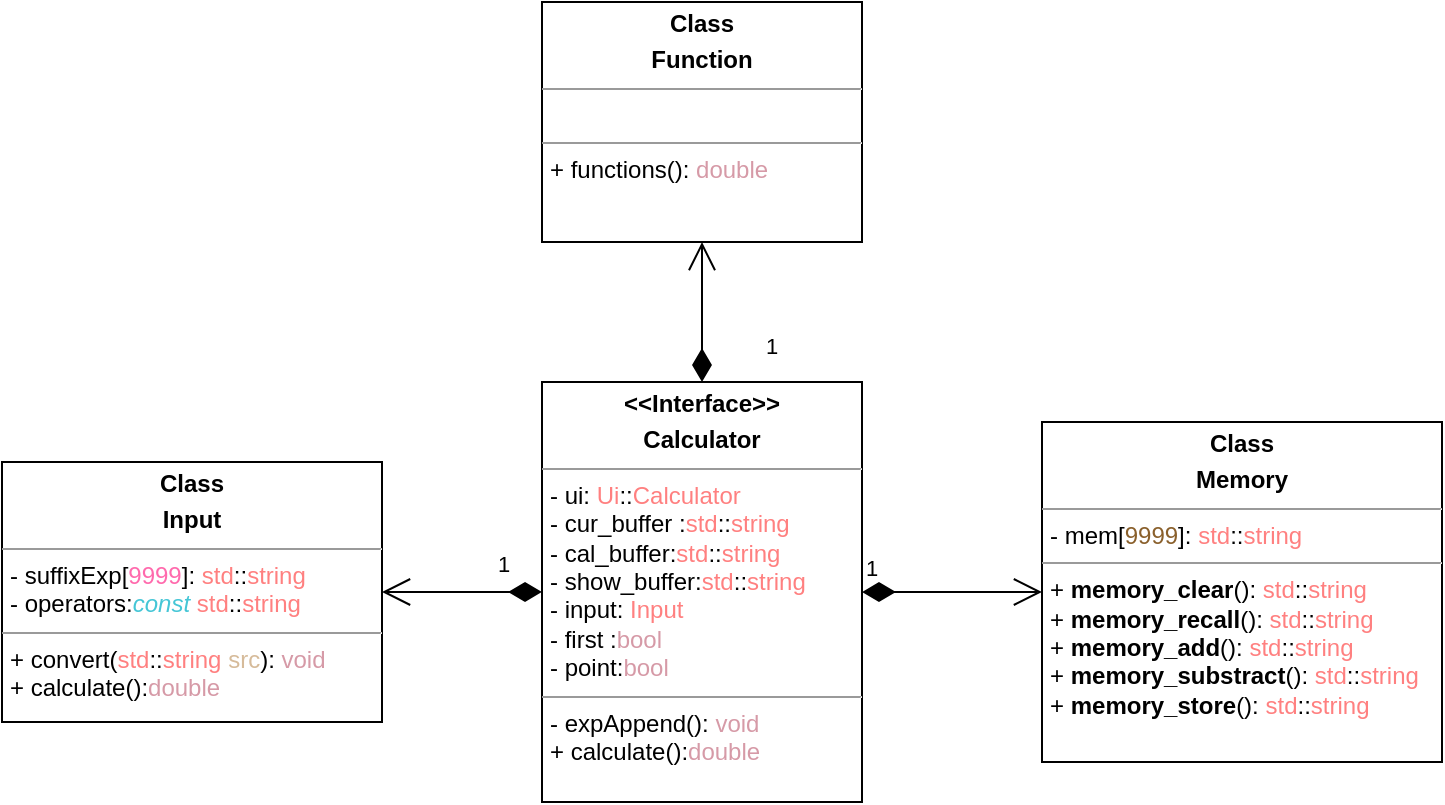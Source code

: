 <mxfile version="19.0.0" type="github">
  <diagram name="Page-1" id="c4acf3e9-155e-7222-9cf6-157b1a14988f">
    <mxGraphModel dx="687" dy="425" grid="1" gridSize="10" guides="1" tooltips="1" connect="1" arrows="1" fold="1" page="1" pageScale="1" pageWidth="850" pageHeight="1100" background="none" math="0" shadow="0">
      <root>
        <mxCell id="0" />
        <mxCell id="1" parent="0" />
        <mxCell id="6x6uG-pEpi2jYfn__AWn-2" value="&lt;p style=&quot;margin:0px;margin-top:4px;text-align:center;&quot;&gt;&lt;b&gt;&amp;lt;&amp;lt;Interface&amp;gt;&amp;gt;&lt;/b&gt;&lt;/p&gt;&lt;p style=&quot;margin:0px;margin-top:4px;text-align:center;&quot;&gt;&lt;b&gt;Calculator&lt;/b&gt;&lt;/p&gt;&lt;hr size=&quot;1&quot;&gt;&lt;p style=&quot;margin:0px;margin-left:4px;&quot;&gt;- ui:&amp;nbsp;&lt;span style=&quot;background-color: initial; color: rgb(255, 128, 128);&quot;&gt;Ui&lt;/span&gt;&lt;span style=&quot;background-color: initial;&quot;&gt;::&lt;/span&gt;&lt;span style=&quot;background-color: initial; color: rgb(255, 128, 128);&quot;&gt;Calculator&lt;/span&gt;&lt;/p&gt;&lt;p style=&quot;margin:0px;margin-left:4px;&quot;&gt;&lt;span style=&quot;background-color: initial;&quot;&gt;-&amp;nbsp;&lt;/span&gt;&lt;span style=&quot;background-color: initial;&quot;&gt;cur_buffer :&lt;/span&gt;&lt;span style=&quot;background-color: initial; color: rgb(255, 128, 128);&quot;&gt;std&lt;/span&gt;&lt;span style=&quot;background-color: initial;&quot;&gt;::&lt;/span&gt;&lt;span style=&quot;background-color: initial; color: rgb(255, 128, 128);&quot;&gt;string&lt;/span&gt;&lt;/p&gt;&lt;p style=&quot;margin:0px;margin-left:4px;&quot;&gt;&lt;span style=&quot;background-color: initial;&quot;&gt;-&amp;nbsp;&lt;/span&gt;&lt;span style=&quot;background-color: initial;&quot;&gt;cal_buffer&lt;/span&gt;&lt;span style=&quot;background-color: initial;&quot;&gt;:&lt;/span&gt;&lt;span style=&quot;background-color: initial; color: rgb(255, 128, 128);&quot;&gt;std&lt;/span&gt;&lt;span style=&quot;background-color: initial;&quot;&gt;::&lt;/span&gt;&lt;span style=&quot;background-color: initial; color: rgb(255, 128, 128);&quot;&gt;string&lt;/span&gt;&lt;/p&gt;&lt;p style=&quot;margin:0px;margin-left:4px;&quot;&gt;&lt;span style=&quot;background-color: initial;&quot;&gt;-&amp;nbsp;&lt;/span&gt;&lt;span style=&quot;background-color: initial;&quot;&gt;show_buffer&lt;/span&gt;&lt;span style=&quot;background-color: initial;&quot;&gt;:&lt;/span&gt;&lt;span style=&quot;background-color: initial; color: rgb(255, 128, 128);&quot;&gt;std&lt;/span&gt;&lt;span style=&quot;background-color: initial;&quot;&gt;::&lt;/span&gt;&lt;span style=&quot;background-color: initial; color: rgb(255, 128, 128);&quot;&gt;string&lt;/span&gt;&lt;/p&gt;&lt;p style=&quot;margin:0px;margin-left:4px;&quot;&gt;&lt;span style=&quot;background-color: initial;&quot;&gt;- input:&amp;nbsp;&lt;/span&gt;&lt;span style=&quot;color: rgb(255, 128, 128); background-color: initial;&quot;&gt;Input&lt;/span&gt;&lt;/p&gt;&lt;p style=&quot;margin:0px;margin-left:4px;&quot;&gt;- first :&lt;span style=&quot;color: rgb(214, 154, 167); background-color: initial;&quot;&gt;bool&lt;/span&gt;&lt;/p&gt;&lt;p style=&quot;margin:0px;margin-left:4px;&quot;&gt;&lt;span style=&quot;background-color: initial;&quot;&gt;- point:&lt;/span&gt;&lt;span style=&quot;color: rgb(214, 154, 167); background-color: initial;&quot;&gt;bool&lt;/span&gt;&lt;/p&gt;&lt;hr size=&quot;1&quot;&gt;&lt;p style=&quot;margin:0px;margin-left:4px;&quot;&gt;- expAppend():&amp;nbsp;&lt;span style=&quot;color: rgb(214, 154, 167); background-color: initial;&quot;&gt;void&lt;/span&gt;&lt;/p&gt;&lt;p style=&quot;margin:0px;margin-left:4px;&quot;&gt;+ calculate():&lt;span style=&quot;color: rgb(214, 154, 167); background-color: initial;&quot;&gt;double&lt;/span&gt;&lt;/p&gt;" style="verticalAlign=top;align=left;overflow=fill;fontSize=12;fontFamily=Helvetica;html=1;strokeColor=default;fillColor=default;" vertex="1" parent="1">
          <mxGeometry x="290" y="210" width="160" height="210" as="geometry" />
        </mxCell>
        <mxCell id="6x6uG-pEpi2jYfn__AWn-4" value="&lt;p style=&quot;margin:0px;margin-top:4px;text-align:center;&quot;&gt;&lt;b&gt;Class&lt;/b&gt;&lt;/p&gt;&lt;p style=&quot;margin:0px;margin-top:4px;text-align:center;&quot;&gt;&lt;b&gt;Input&lt;/b&gt;&lt;/p&gt;&lt;hr size=&quot;1&quot;&gt;&lt;p style=&quot;margin:0px;margin-left:4px;&quot;&gt;-&amp;nbsp;&lt;span style=&quot;background-color: initial;&quot;&gt;suffixExp[&lt;font color=&quot;#ff6aad&quot;&gt;9999&lt;/font&gt;&lt;/span&gt;&lt;span style=&quot;background-color: initial;&quot;&gt;]&lt;/span&gt;&lt;span style=&quot;background-color: initial;&quot;&gt;:&amp;nbsp;&lt;/span&gt;&lt;span style=&quot;background-color: initial; color: rgb(255, 128, 128);&quot;&gt;std&lt;/span&gt;&lt;span style=&quot;background-color: initial;&quot;&gt;::&lt;/span&gt;&lt;span style=&quot;background-color: initial; color: rgb(255, 128, 128);&quot;&gt;string&lt;/span&gt;&lt;/p&gt;&lt;p style=&quot;margin:0px;margin-left:4px;&quot;&gt;&lt;span style=&quot;background-color: initial;&quot;&gt;- operators:&lt;/span&gt;&lt;span style=&quot;background-color: initial; font-style: italic; color: rgb(69, 198, 214);&quot;&gt;const&lt;/span&gt;&lt;span style=&quot;background-color: initial; color: rgb(190, 192, 194);&quot;&gt; &lt;/span&gt;&lt;span style=&quot;background-color: initial; color: rgb(255, 128, 128);&quot;&gt;std&lt;/span&gt;&lt;span style=&quot;background-color: initial;&quot;&gt;::&lt;/span&gt;&lt;span style=&quot;background-color: initial; color: rgb(255, 128, 128);&quot;&gt;string&lt;/span&gt;&lt;/p&gt;&lt;hr size=&quot;1&quot;&gt;&lt;p style=&quot;margin:0px;margin-left:4px;&quot;&gt;+ convert(&lt;span style=&quot;background-color: initial; color: rgb(255, 128, 128);&quot;&gt;std&lt;/span&gt;&lt;span style=&quot;background-color: initial;&quot;&gt;::&lt;/span&gt;&lt;span style=&quot;background-color: initial; color: rgb(255, 128, 128);&quot;&gt;string&lt;/span&gt;&lt;span style=&quot;background-color: initial; color: rgb(190, 192, 194);&quot;&gt; &lt;/span&gt;&lt;span style=&quot;background-color: initial; color: rgb(214, 187, 154);&quot;&gt;src&lt;/span&gt;&lt;span style=&quot;background-color: initial;&quot;&gt;):&amp;nbsp;&lt;/span&gt;&lt;span style=&quot;color: rgb(214, 154, 167); background-color: initial;&quot;&gt;void&lt;/span&gt;&lt;/p&gt;&lt;p style=&quot;margin:0px;margin-left:4px;&quot;&gt;+ calculate():&lt;span style=&quot;color: rgb(214, 154, 167); background-color: initial;&quot;&gt;double&lt;/span&gt;&lt;/p&gt;&lt;p style=&quot;margin:0px;margin-left:4px;&quot;&gt;&lt;span style=&quot;color: rgb(214, 154, 167); background-color: initial;&quot;&gt;&lt;br&gt;&lt;/span&gt;&lt;/p&gt;" style="verticalAlign=top;align=left;overflow=fill;fontSize=12;fontFamily=Helvetica;html=1;fontColor=#000000;strokeColor=default;fillColor=default;" vertex="1" parent="1">
          <mxGeometry x="20" y="250" width="190" height="130" as="geometry" />
        </mxCell>
        <mxCell id="6x6uG-pEpi2jYfn__AWn-6" value="&lt;p style=&quot;margin:0px;margin-top:4px;text-align:center;&quot;&gt;&lt;b&gt;Class&lt;/b&gt;&lt;/p&gt;&lt;p style=&quot;margin:0px;margin-top:4px;text-align:center;&quot;&gt;&lt;b&gt;Function&lt;/b&gt;&lt;/p&gt;&lt;hr size=&quot;1&quot;&gt;&lt;p style=&quot;margin:0px;margin-left:4px;&quot;&gt;&lt;br&gt;&lt;/p&gt;&lt;hr size=&quot;1&quot;&gt;&lt;p style=&quot;margin:0px;margin-left:4px;&quot;&gt;+ functions():&amp;nbsp;&lt;span style=&quot;color: rgb(214, 154, 167); background-color: initial;&quot;&gt;double&lt;/span&gt;&lt;/p&gt;" style="verticalAlign=top;align=left;overflow=fill;fontSize=12;fontFamily=Helvetica;html=1;fontColor=#000000;strokeColor=default;fillColor=default;" vertex="1" parent="1">
          <mxGeometry x="290" y="20" width="160" height="120" as="geometry" />
        </mxCell>
        <mxCell id="6x6uG-pEpi2jYfn__AWn-8" value="1" style="endArrow=open;html=1;endSize=12;startArrow=diamondThin;startSize=14;startFill=1;edgeStyle=orthogonalEdgeStyle;align=left;verticalAlign=bottom;rounded=0;fontColor=#000000;" edge="1" parent="1" source="6x6uG-pEpi2jYfn__AWn-2">
          <mxGeometry x="-0.4" y="-5" relative="1" as="geometry">
            <mxPoint x="130" y="315" as="sourcePoint" />
            <mxPoint x="210" y="315" as="targetPoint" />
            <mxPoint as="offset" />
          </mxGeometry>
        </mxCell>
        <mxCell id="6x6uG-pEpi2jYfn__AWn-9" value="1" style="endArrow=open;html=1;endSize=12;startArrow=diamondThin;startSize=14;startFill=1;edgeStyle=orthogonalEdgeStyle;align=left;verticalAlign=bottom;rounded=0;fontColor=#000000;entryX=0.5;entryY=1;entryDx=0;entryDy=0;" edge="1" parent="1" source="6x6uG-pEpi2jYfn__AWn-2" target="6x6uG-pEpi2jYfn__AWn-6">
          <mxGeometry x="-0.75" y="-30" relative="1" as="geometry">
            <mxPoint x="370" y="50" as="sourcePoint" />
            <mxPoint x="370" y="180" as="targetPoint" />
            <mxPoint as="offset" />
          </mxGeometry>
        </mxCell>
        <mxCell id="6x6uG-pEpi2jYfn__AWn-10" value="&lt;p style=&quot;margin:0px;margin-top:4px;text-align:center;&quot;&gt;&lt;b&gt;Class&lt;/b&gt;&lt;/p&gt;&lt;p style=&quot;margin:0px;margin-top:4px;text-align:center;&quot;&gt;&lt;b&gt;Memory&lt;/b&gt;&lt;/p&gt;&lt;hr size=&quot;1&quot;&gt;&lt;p style=&quot;margin:0px;margin-left:4px;&quot;&gt;-&amp;nbsp;&lt;span style=&quot;background-color: initial;&quot;&gt;mem[&lt;/span&gt;&lt;span style=&quot;color: rgb(138, 96, 44); background-color: initial;&quot;&gt;9999&lt;/span&gt;&lt;span style=&quot;background-color: initial;&quot;&gt;]&lt;/span&gt;&lt;span style=&quot;background-color: initial;&quot;&gt;:&amp;nbsp;&lt;/span&gt;&lt;span style=&quot;background-color: initial; color: rgb(255, 128, 128);&quot;&gt;std&lt;/span&gt;&lt;span style=&quot;background-color: initial;&quot;&gt;::&lt;/span&gt;&lt;span style=&quot;background-color: initial; color: rgb(255, 128, 128);&quot;&gt;string&lt;/span&gt;&lt;/p&gt;&lt;hr size=&quot;1&quot;&gt;&lt;p style=&quot;margin:0px;margin-left:4px;&quot;&gt;+&amp;nbsp;&lt;span style=&quot;font-weight: 600; background-color: initial;&quot;&gt;memory_clear&lt;/span&gt;&lt;span style=&quot;background-color: initial;&quot;&gt;():&amp;nbsp;&lt;/span&gt;&lt;span style=&quot;background-color: initial; color: rgb(255, 128, 128);&quot;&gt;std&lt;/span&gt;&lt;span style=&quot;background-color: initial;&quot;&gt;::&lt;/span&gt;&lt;span style=&quot;background-color: initial; color: rgb(255, 128, 128);&quot;&gt;string&lt;/span&gt;&lt;/p&gt;&lt;p style=&quot;margin:0px;margin-left:4px;&quot;&gt;+&amp;nbsp;&lt;span style=&quot;font-weight: 600; background-color: initial;&quot;&gt;memory_recall&lt;/span&gt;&lt;span style=&quot;background-color: initial;&quot;&gt;():&amp;nbsp;&lt;/span&gt;&lt;span style=&quot;background-color: initial; color: rgb(255, 128, 128);&quot;&gt;std&lt;/span&gt;&lt;span style=&quot;background-color: initial;&quot;&gt;::&lt;/span&gt;&lt;span style=&quot;background-color: initial; color: rgb(255, 128, 128);&quot;&gt;string&lt;/span&gt;&lt;/p&gt;&lt;p style=&quot;margin:0px;margin-left:4px;&quot;&gt;+&amp;nbsp;&lt;span style=&quot;font-weight: 600; background-color: initial;&quot;&gt;memory_add&lt;/span&gt;&lt;span style=&quot;background-color: initial;&quot;&gt;():&amp;nbsp;&lt;/span&gt;&lt;span style=&quot;background-color: initial; color: rgb(255, 128, 128);&quot;&gt;std&lt;/span&gt;&lt;span style=&quot;background-color: initial;&quot;&gt;::&lt;/span&gt;&lt;span style=&quot;background-color: initial; color: rgb(255, 128, 128);&quot;&gt;string&lt;/span&gt;&lt;/p&gt;&lt;p style=&quot;margin:0px;margin-left:4px;&quot;&gt;+&amp;nbsp;&lt;span style=&quot;font-weight: 600; background-color: initial;&quot;&gt;memory_substract&lt;/span&gt;&lt;span style=&quot;background-color: initial;&quot;&gt;():&amp;nbsp;&lt;/span&gt;&lt;span style=&quot;background-color: initial; color: rgb(255, 128, 128);&quot;&gt;std&lt;/span&gt;&lt;span style=&quot;background-color: initial;&quot;&gt;::&lt;/span&gt;&lt;span style=&quot;background-color: initial; color: rgb(255, 128, 128);&quot;&gt;string&lt;/span&gt;&lt;/p&gt;&lt;p style=&quot;margin:0px;margin-left:4px;&quot;&gt;+&amp;nbsp;&lt;span style=&quot;font-weight: 600; background-color: initial;&quot;&gt;memory_store&lt;/span&gt;&lt;span style=&quot;background-color: initial;&quot;&gt;():&amp;nbsp;&lt;/span&gt;&lt;span style=&quot;background-color: initial; color: rgb(255, 128, 128);&quot;&gt;std&lt;/span&gt;&lt;span style=&quot;background-color: initial;&quot;&gt;::&lt;/span&gt;&lt;span style=&quot;background-color: initial; color: rgb(255, 128, 128);&quot;&gt;string&lt;/span&gt;&lt;/p&gt;" style="verticalAlign=top;align=left;overflow=fill;fontSize=12;fontFamily=Helvetica;html=1;fontColor=#000000;strokeColor=default;fillColor=default;" vertex="1" parent="1">
          <mxGeometry x="540" y="230" width="200" height="170" as="geometry" />
        </mxCell>
        <mxCell id="6x6uG-pEpi2jYfn__AWn-17" value="1" style="endArrow=open;html=1;endSize=12;startArrow=diamondThin;startSize=14;startFill=1;edgeStyle=orthogonalEdgeStyle;align=left;verticalAlign=bottom;rounded=0;fontColor=#000000;" edge="1" parent="1" source="6x6uG-pEpi2jYfn__AWn-2">
          <mxGeometry x="-1" y="3" relative="1" as="geometry">
            <mxPoint x="450" y="315" as="sourcePoint" />
            <mxPoint x="540" y="315" as="targetPoint" />
          </mxGeometry>
        </mxCell>
      </root>
    </mxGraphModel>
  </diagram>
</mxfile>
